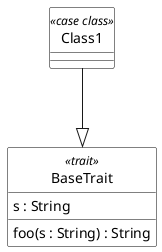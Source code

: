 @startuml "Two classes"
class Class1 << case class >> {
    
}
class BaseTrait << trait >> {
    s : String
    foo(s : String) : String
}
Class1 --|> BaseTrait : " "
skinparam ClassBackgroundcolor White
skinparam ClassArrowColor Black
skinparam ClassBorderColor Black
hide class circle
@enduml